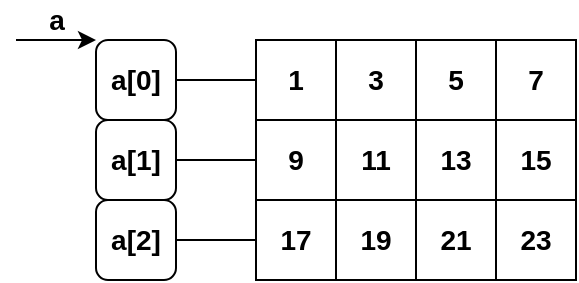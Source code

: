 <mxfile version="14.5.1" type="device"><diagram id="kE4PY5msQzAvJkcB7bM1" name="第 1 页"><mxGraphModel dx="329" dy="187" grid="1" gridSize="10" guides="1" tooltips="1" connect="1" arrows="1" fold="1" page="1" pageScale="1" pageWidth="827" pageHeight="1169" math="0" shadow="0"><root><mxCell id="0"/><mxCell id="1" parent="0"/><mxCell id="hYh9A1tqdao-_Mzr1u9p-1" value="&lt;b&gt;&lt;font style=&quot;font-size: 14px&quot;&gt;a[0]&lt;/font&gt;&lt;/b&gt;" style="rounded=1;whiteSpace=wrap;html=1;" parent="1" vertex="1"><mxGeometry x="200" y="40" width="40" height="40" as="geometry"/></mxCell><mxCell id="hYh9A1tqdao-_Mzr1u9p-2" value="&lt;b&gt;&lt;font style=&quot;font-size: 14px&quot;&gt;a[1]&lt;/font&gt;&lt;/b&gt;" style="rounded=1;whiteSpace=wrap;html=1;" parent="1" vertex="1"><mxGeometry x="200" y="80" width="40" height="40" as="geometry"/></mxCell><mxCell id="hYh9A1tqdao-_Mzr1u9p-3" value="&lt;b&gt;&lt;font style=&quot;font-size: 14px&quot;&gt;a[2]&lt;/font&gt;&lt;/b&gt;" style="rounded=1;whiteSpace=wrap;html=1;" parent="1" vertex="1"><mxGeometry x="200" y="120" width="40" height="40" as="geometry"/></mxCell><mxCell id="hYh9A1tqdao-_Mzr1u9p-24" value="" style="endArrow=classic;html=1;entryX=0;entryY=0;entryDx=0;entryDy=0;" parent="1" target="hYh9A1tqdao-_Mzr1u9p-1" edge="1"><mxGeometry width="50" height="50" relative="1" as="geometry"><mxPoint x="160" y="40" as="sourcePoint"/><mxPoint x="140" y="50" as="targetPoint"/></mxGeometry></mxCell><mxCell id="hYh9A1tqdao-_Mzr1u9p-25" value="&lt;span style=&quot;font-size: 14px&quot;&gt;&lt;b&gt;a&lt;/b&gt;&lt;/span&gt;" style="text;html=1;align=center;verticalAlign=middle;resizable=0;points=[];autosize=1;" parent="1" vertex="1"><mxGeometry x="170" y="20" width="20" height="20" as="geometry"/></mxCell><mxCell id="hYh9A1tqdao-_Mzr1u9p-28" value="" style="endArrow=none;html=1;exitX=1;exitY=0.5;exitDx=0;exitDy=0;entryX=0;entryY=0.5;entryDx=0;entryDy=0;" parent="1" source="hYh9A1tqdao-_Mzr1u9p-1" edge="1"><mxGeometry width="50" height="50" relative="1" as="geometry"><mxPoint x="200" y="270" as="sourcePoint"/><mxPoint x="280" y="60" as="targetPoint"/></mxGeometry></mxCell><mxCell id="hYh9A1tqdao-_Mzr1u9p-29" value="" style="endArrow=none;html=1;exitX=1;exitY=0.5;exitDx=0;exitDy=0;entryX=0;entryY=0.5;entryDx=0;entryDy=0;" parent="1" source="hYh9A1tqdao-_Mzr1u9p-2" edge="1"><mxGeometry width="50" height="50" relative="1" as="geometry"><mxPoint x="250" y="70" as="sourcePoint"/><mxPoint x="280" y="100" as="targetPoint"/></mxGeometry></mxCell><mxCell id="hYh9A1tqdao-_Mzr1u9p-30" value="" style="endArrow=none;html=1;exitX=1;exitY=0.5;exitDx=0;exitDy=0;entryX=0;entryY=0.5;entryDx=0;entryDy=0;" parent="1" source="hYh9A1tqdao-_Mzr1u9p-3" edge="1"><mxGeometry width="50" height="50" relative="1" as="geometry"><mxPoint x="260" y="80" as="sourcePoint"/><mxPoint x="280" y="140" as="targetPoint"/></mxGeometry></mxCell><mxCell id="t6aYL0gyNItC8lWZyXAX-1" value="&lt;span style=&quot;font-size: 14px&quot;&gt;&lt;b&gt;1&lt;/b&gt;&lt;/span&gt;" style="rounded=0;whiteSpace=wrap;html=1;" vertex="1" parent="1"><mxGeometry x="280" y="40" width="40" height="40" as="geometry"/></mxCell><mxCell id="t6aYL0gyNItC8lWZyXAX-2" value="&lt;span style=&quot;font-size: 14px&quot;&gt;&lt;b&gt;3&lt;/b&gt;&lt;/span&gt;" style="rounded=0;whiteSpace=wrap;html=1;" vertex="1" parent="1"><mxGeometry x="320" y="40" width="40" height="40" as="geometry"/></mxCell><mxCell id="t6aYL0gyNItC8lWZyXAX-3" value="&lt;span style=&quot;font-size: 14px&quot;&gt;&lt;b&gt;5&lt;/b&gt;&lt;/span&gt;" style="rounded=0;whiteSpace=wrap;html=1;" vertex="1" parent="1"><mxGeometry x="360" y="40" width="40" height="40" as="geometry"/></mxCell><mxCell id="t6aYL0gyNItC8lWZyXAX-4" value="&lt;span style=&quot;font-size: 14px&quot;&gt;&lt;b&gt;7&lt;/b&gt;&lt;/span&gt;" style="rounded=0;whiteSpace=wrap;html=1;" vertex="1" parent="1"><mxGeometry x="400" y="40" width="40" height="40" as="geometry"/></mxCell><mxCell id="t6aYL0gyNItC8lWZyXAX-5" value="&lt;span style=&quot;font-size: 14px&quot;&gt;&lt;b&gt;9&lt;/b&gt;&lt;/span&gt;" style="rounded=0;whiteSpace=wrap;html=1;" vertex="1" parent="1"><mxGeometry x="280" y="80" width="40" height="40" as="geometry"/></mxCell><mxCell id="t6aYL0gyNItC8lWZyXAX-6" value="&lt;span style=&quot;font-size: 14px&quot;&gt;&lt;b&gt;11&lt;/b&gt;&lt;/span&gt;" style="rounded=0;whiteSpace=wrap;html=1;" vertex="1" parent="1"><mxGeometry x="320" y="80" width="40" height="40" as="geometry"/></mxCell><mxCell id="t6aYL0gyNItC8lWZyXAX-7" value="&lt;span style=&quot;font-size: 14px&quot;&gt;&lt;b&gt;13&lt;/b&gt;&lt;/span&gt;" style="rounded=0;whiteSpace=wrap;html=1;" vertex="1" parent="1"><mxGeometry x="360" y="80" width="40" height="40" as="geometry"/></mxCell><mxCell id="t6aYL0gyNItC8lWZyXAX-8" value="&lt;span style=&quot;font-size: 14px&quot;&gt;&lt;b&gt;15&lt;/b&gt;&lt;/span&gt;" style="rounded=0;whiteSpace=wrap;html=1;" vertex="1" parent="1"><mxGeometry x="400" y="80" width="40" height="40" as="geometry"/></mxCell><mxCell id="t6aYL0gyNItC8lWZyXAX-9" value="&lt;span style=&quot;font-size: 14px&quot;&gt;&lt;b&gt;17&lt;/b&gt;&lt;/span&gt;" style="rounded=0;whiteSpace=wrap;html=1;" vertex="1" parent="1"><mxGeometry x="280" y="120" width="40" height="40" as="geometry"/></mxCell><mxCell id="t6aYL0gyNItC8lWZyXAX-10" value="&lt;span style=&quot;font-size: 14px&quot;&gt;&lt;b&gt;19&lt;/b&gt;&lt;/span&gt;" style="rounded=0;whiteSpace=wrap;html=1;" vertex="1" parent="1"><mxGeometry x="320" y="120" width="40" height="40" as="geometry"/></mxCell><mxCell id="t6aYL0gyNItC8lWZyXAX-11" value="&lt;span style=&quot;font-size: 14px&quot;&gt;&lt;b&gt;21&lt;/b&gt;&lt;/span&gt;" style="rounded=0;whiteSpace=wrap;html=1;" vertex="1" parent="1"><mxGeometry x="360" y="120" width="40" height="40" as="geometry"/></mxCell><mxCell id="t6aYL0gyNItC8lWZyXAX-12" value="&lt;span style=&quot;font-size: 14px&quot;&gt;&lt;b&gt;23&lt;/b&gt;&lt;/span&gt;" style="rounded=0;whiteSpace=wrap;html=1;" vertex="1" parent="1"><mxGeometry x="400" y="120" width="40" height="40" as="geometry"/></mxCell></root></mxGraphModel></diagram></mxfile>